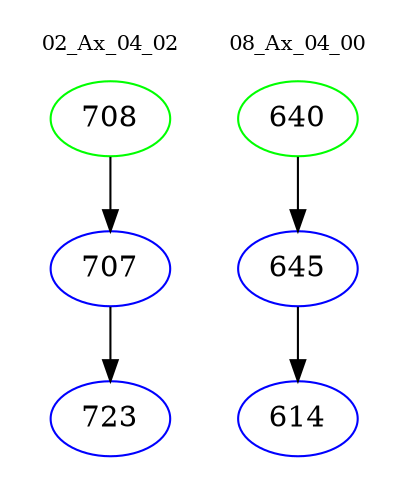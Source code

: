 digraph{
subgraph cluster_0 {
color = white
label = "02_Ax_04_02";
fontsize=10;
T0_708 [label="708", color="green"]
T0_708 -> T0_707 [color="black"]
T0_707 [label="707", color="blue"]
T0_707 -> T0_723 [color="black"]
T0_723 [label="723", color="blue"]
}
subgraph cluster_1 {
color = white
label = "08_Ax_04_00";
fontsize=10;
T1_640 [label="640", color="green"]
T1_640 -> T1_645 [color="black"]
T1_645 [label="645", color="blue"]
T1_645 -> T1_614 [color="black"]
T1_614 [label="614", color="blue"]
}
}
